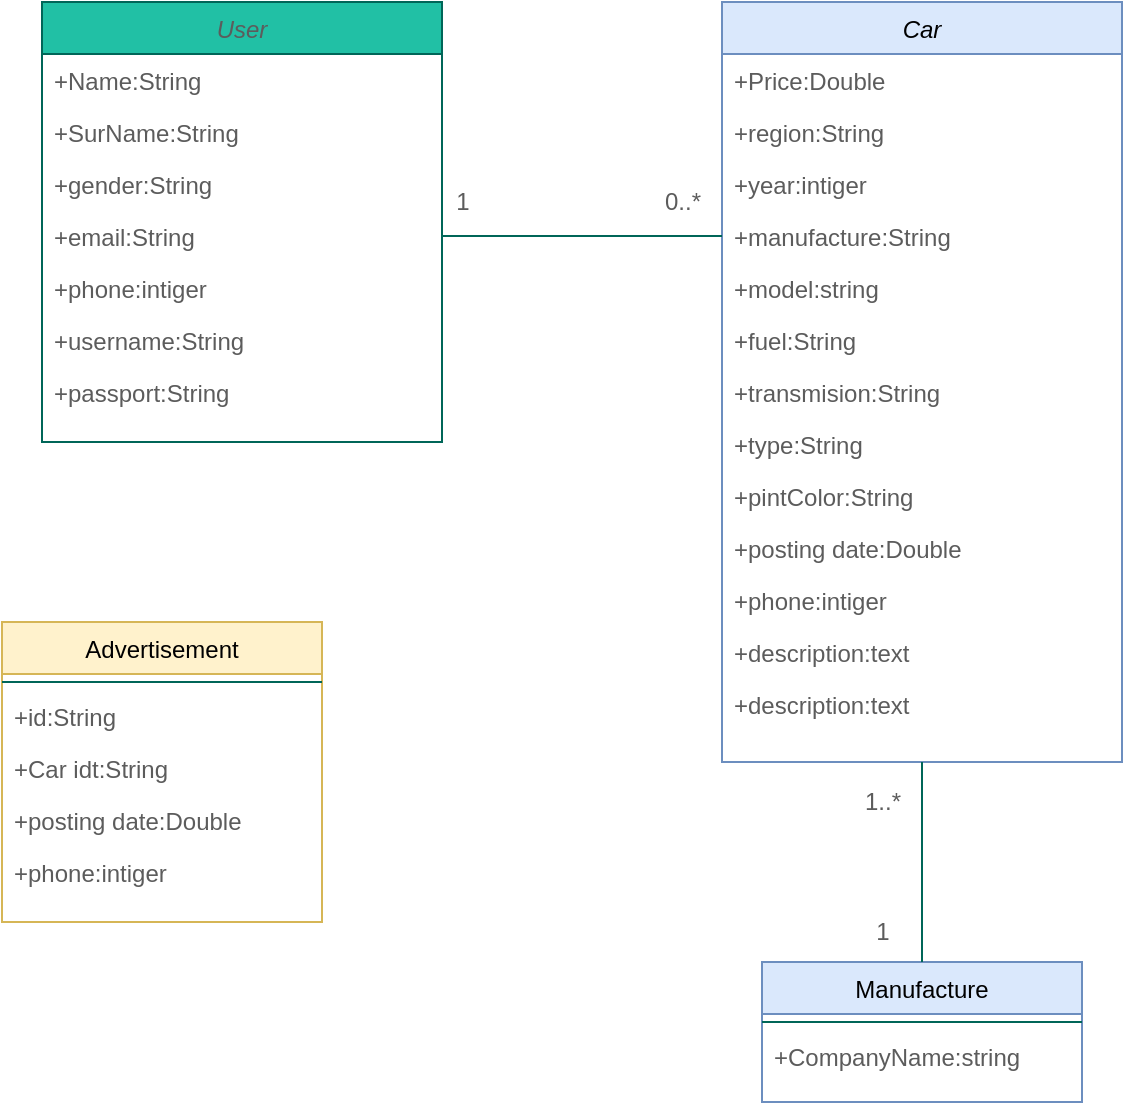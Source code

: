 <mxfile version="14.8.1" type="github">
  <diagram id="C5RBs43oDa-KdzZeNtuy" name="Page-1">
    <mxGraphModel dx="1038" dy="504" grid="1" gridSize="10" guides="1" tooltips="1" connect="1" arrows="1" fold="1" page="1" pageScale="1" pageWidth="827" pageHeight="1169" math="0" shadow="0">
      <root>
        <mxCell id="WIyWlLk6GJQsqaUBKTNV-0" />
        <mxCell id="WIyWlLk6GJQsqaUBKTNV-1" parent="WIyWlLk6GJQsqaUBKTNV-0" />
        <mxCell id="zkfFHV4jXpPFQw0GAbJ--0" value="User" style="swimlane;fontStyle=2;align=center;verticalAlign=top;childLayout=stackLayout;horizontal=1;startSize=26;horizontalStack=0;resizeParent=1;resizeLast=0;collapsible=1;marginBottom=0;rounded=0;shadow=0;strokeWidth=1;fillColor=#21C0A5;strokeColor=#006658;fontColor=#5C5C5C;" parent="WIyWlLk6GJQsqaUBKTNV-1" vertex="1">
          <mxGeometry x="180" y="120" width="200" height="220" as="geometry">
            <mxRectangle x="230" y="140" width="160" height="26" as="alternateBounds" />
          </mxGeometry>
        </mxCell>
        <mxCell id="zkfFHV4jXpPFQw0GAbJ--1" value="+Name:String" style="text;align=left;verticalAlign=top;spacingLeft=4;spacingRight=4;overflow=hidden;rotatable=0;points=[[0,0.5],[1,0.5]];portConstraint=eastwest;fontColor=#5C5C5C;" parent="zkfFHV4jXpPFQw0GAbJ--0" vertex="1">
          <mxGeometry y="26" width="200" height="26" as="geometry" />
        </mxCell>
        <mxCell id="fBqX43o_vClge8NW4Zcj-0" value="+SurName:String" style="text;align=left;verticalAlign=top;spacingLeft=4;spacingRight=4;overflow=hidden;rotatable=0;points=[[0,0.5],[1,0.5]];portConstraint=eastwest;fontColor=#5C5C5C;" vertex="1" parent="zkfFHV4jXpPFQw0GAbJ--0">
          <mxGeometry y="52" width="200" height="26" as="geometry" />
        </mxCell>
        <mxCell id="fBqX43o_vClge8NW4Zcj-1" value="+gender:String" style="text;align=left;verticalAlign=top;spacingLeft=4;spacingRight=4;overflow=hidden;rotatable=0;points=[[0,0.5],[1,0.5]];portConstraint=eastwest;fontColor=#5C5C5C;" vertex="1" parent="zkfFHV4jXpPFQw0GAbJ--0">
          <mxGeometry y="78" width="200" height="26" as="geometry" />
        </mxCell>
        <mxCell id="fBqX43o_vClge8NW4Zcj-3" value="+email:String" style="text;align=left;verticalAlign=top;spacingLeft=4;spacingRight=4;overflow=hidden;rotatable=0;points=[[0,0.5],[1,0.5]];portConstraint=eastwest;fontColor=#5C5C5C;" vertex="1" parent="zkfFHV4jXpPFQw0GAbJ--0">
          <mxGeometry y="104" width="200" height="26" as="geometry" />
        </mxCell>
        <mxCell id="fBqX43o_vClge8NW4Zcj-4" value="+phone:intiger" style="text;align=left;verticalAlign=top;spacingLeft=4;spacingRight=4;overflow=hidden;rotatable=0;points=[[0,0.5],[1,0.5]];portConstraint=eastwest;fontColor=#5C5C5C;" vertex="1" parent="zkfFHV4jXpPFQw0GAbJ--0">
          <mxGeometry y="130" width="200" height="26" as="geometry" />
        </mxCell>
        <mxCell id="fBqX43o_vClge8NW4Zcj-5" value="+username:String" style="text;align=left;verticalAlign=top;spacingLeft=4;spacingRight=4;overflow=hidden;rotatable=0;points=[[0,0.5],[1,0.5]];portConstraint=eastwest;fontColor=#5C5C5C;" vertex="1" parent="zkfFHV4jXpPFQw0GAbJ--0">
          <mxGeometry y="156" width="200" height="26" as="geometry" />
        </mxCell>
        <mxCell id="fBqX43o_vClge8NW4Zcj-6" value="+passport:String" style="text;align=left;verticalAlign=top;spacingLeft=4;spacingRight=4;overflow=hidden;rotatable=0;points=[[0,0.5],[1,0.5]];portConstraint=eastwest;fontColor=#5C5C5C;" vertex="1" parent="zkfFHV4jXpPFQw0GAbJ--0">
          <mxGeometry y="182" width="200" height="26" as="geometry" />
        </mxCell>
        <mxCell id="zkfFHV4jXpPFQw0GAbJ--6" value="Advertisement" style="swimlane;fontStyle=0;align=center;verticalAlign=top;childLayout=stackLayout;horizontal=1;startSize=26;horizontalStack=0;resizeParent=1;resizeLast=0;collapsible=1;marginBottom=0;rounded=0;shadow=0;strokeWidth=1;fillColor=#fff2cc;strokeColor=#d6b656;" parent="WIyWlLk6GJQsqaUBKTNV-1" vertex="1">
          <mxGeometry x="160" y="430" width="160" height="150" as="geometry">
            <mxRectangle x="130" y="380" width="160" height="26" as="alternateBounds" />
          </mxGeometry>
        </mxCell>
        <mxCell id="zkfFHV4jXpPFQw0GAbJ--9" value="" style="line;html=1;strokeWidth=1;align=left;verticalAlign=middle;spacingTop=-1;spacingLeft=3;spacingRight=3;rotatable=0;labelPosition=right;points=[];portConstraint=eastwest;fillColor=#21C0A5;strokeColor=#006658;fontColor=#5C5C5C;" parent="zkfFHV4jXpPFQw0GAbJ--6" vertex="1">
          <mxGeometry y="26" width="160" height="8" as="geometry" />
        </mxCell>
        <mxCell id="fBqX43o_vClge8NW4Zcj-22" value="+id:String" style="text;align=left;verticalAlign=top;spacingLeft=4;spacingRight=4;overflow=hidden;rotatable=0;points=[[0,0.5],[1,0.5]];portConstraint=eastwest;fontColor=#5C5C5C;" vertex="1" parent="zkfFHV4jXpPFQw0GAbJ--6">
          <mxGeometry y="34" width="160" height="26" as="geometry" />
        </mxCell>
        <mxCell id="fBqX43o_vClge8NW4Zcj-23" value="+Car idt:String" style="text;align=left;verticalAlign=top;spacingLeft=4;spacingRight=4;overflow=hidden;rotatable=0;points=[[0,0.5],[1,0.5]];portConstraint=eastwest;fontColor=#5C5C5C;" vertex="1" parent="zkfFHV4jXpPFQw0GAbJ--6">
          <mxGeometry y="60" width="160" height="26" as="geometry" />
        </mxCell>
        <mxCell id="fBqX43o_vClge8NW4Zcj-26" value="+posting date:Double" style="text;align=left;verticalAlign=top;spacingLeft=4;spacingRight=4;overflow=hidden;rotatable=0;points=[[0,0.5],[1,0.5]];portConstraint=eastwest;fontColor=#5C5C5C;" vertex="1" parent="zkfFHV4jXpPFQw0GAbJ--6">
          <mxGeometry y="86" width="160" height="26" as="geometry" />
        </mxCell>
        <mxCell id="fBqX43o_vClge8NW4Zcj-27" value="+phone:intiger" style="text;align=left;verticalAlign=top;spacingLeft=4;spacingRight=4;overflow=hidden;rotatable=0;points=[[0,0.5],[1,0.5]];portConstraint=eastwest;fontColor=#5C5C5C;" vertex="1" parent="zkfFHV4jXpPFQw0GAbJ--6">
          <mxGeometry y="112" width="160" height="26" as="geometry" />
        </mxCell>
        <mxCell id="zkfFHV4jXpPFQw0GAbJ--13" value="Manufacture" style="swimlane;fontStyle=0;align=center;verticalAlign=top;childLayout=stackLayout;horizontal=1;startSize=26;horizontalStack=0;resizeParent=1;resizeLast=0;collapsible=1;marginBottom=0;rounded=0;shadow=0;strokeWidth=1;fillColor=#dae8fc;strokeColor=#6c8ebf;" parent="WIyWlLk6GJQsqaUBKTNV-1" vertex="1">
          <mxGeometry x="540" y="600" width="160" height="70" as="geometry">
            <mxRectangle x="340" y="380" width="170" height="26" as="alternateBounds" />
          </mxGeometry>
        </mxCell>
        <mxCell id="zkfFHV4jXpPFQw0GAbJ--15" value="" style="line;html=1;strokeWidth=1;align=left;verticalAlign=middle;spacingTop=-1;spacingLeft=3;spacingRight=3;rotatable=0;labelPosition=right;points=[];portConstraint=eastwest;fillColor=#21C0A5;strokeColor=#006658;fontColor=#5C5C5C;" parent="zkfFHV4jXpPFQw0GAbJ--13" vertex="1">
          <mxGeometry y="26" width="160" height="8" as="geometry" />
        </mxCell>
        <mxCell id="fBqX43o_vClge8NW4Zcj-21" value="+CompanyName:string" style="text;align=left;verticalAlign=top;spacingLeft=4;spacingRight=4;overflow=hidden;rotatable=0;points=[[0,0.5],[1,0.5]];portConstraint=eastwest;fontColor=#5C5C5C;" vertex="1" parent="zkfFHV4jXpPFQw0GAbJ--13">
          <mxGeometry y="34" width="160" height="26" as="geometry" />
        </mxCell>
        <mxCell id="fBqX43o_vClge8NW4Zcj-7" value="Car" style="swimlane;fontStyle=2;align=center;verticalAlign=top;childLayout=stackLayout;horizontal=1;startSize=26;horizontalStack=0;resizeParent=1;resizeLast=0;collapsible=1;marginBottom=0;rounded=0;shadow=0;strokeWidth=1;fillColor=#dae8fc;strokeColor=#6c8ebf;" vertex="1" parent="WIyWlLk6GJQsqaUBKTNV-1">
          <mxGeometry x="520" y="120" width="200" height="380" as="geometry">
            <mxRectangle x="230" y="140" width="160" height="26" as="alternateBounds" />
          </mxGeometry>
        </mxCell>
        <mxCell id="fBqX43o_vClge8NW4Zcj-8" value="+Price:Double" style="text;align=left;verticalAlign=top;spacingLeft=4;spacingRight=4;overflow=hidden;rotatable=0;points=[[0,0.5],[1,0.5]];portConstraint=eastwest;fontColor=#5C5C5C;" vertex="1" parent="fBqX43o_vClge8NW4Zcj-7">
          <mxGeometry y="26" width="200" height="26" as="geometry" />
        </mxCell>
        <mxCell id="fBqX43o_vClge8NW4Zcj-9" value="+region:String    " style="text;align=left;verticalAlign=top;spacingLeft=4;spacingRight=4;overflow=hidden;rotatable=0;points=[[0,0.5],[1,0.5]];portConstraint=eastwest;fontColor=#5C5C5C;" vertex="1" parent="fBqX43o_vClge8NW4Zcj-7">
          <mxGeometry y="52" width="200" height="26" as="geometry" />
        </mxCell>
        <mxCell id="fBqX43o_vClge8NW4Zcj-10" value="+year:intiger" style="text;align=left;verticalAlign=top;spacingLeft=4;spacingRight=4;overflow=hidden;rotatable=0;points=[[0,0.5],[1,0.5]];portConstraint=eastwest;fontColor=#5C5C5C;" vertex="1" parent="fBqX43o_vClge8NW4Zcj-7">
          <mxGeometry y="78" width="200" height="26" as="geometry" />
        </mxCell>
        <mxCell id="fBqX43o_vClge8NW4Zcj-11" value="+manufacture:String" style="text;align=left;verticalAlign=top;spacingLeft=4;spacingRight=4;overflow=hidden;rotatable=0;points=[[0,0.5],[1,0.5]];portConstraint=eastwest;fontColor=#5C5C5C;" vertex="1" parent="fBqX43o_vClge8NW4Zcj-7">
          <mxGeometry y="104" width="200" height="26" as="geometry" />
        </mxCell>
        <mxCell id="fBqX43o_vClge8NW4Zcj-12" value="+model:string" style="text;align=left;verticalAlign=top;spacingLeft=4;spacingRight=4;overflow=hidden;rotatable=0;points=[[0,0.5],[1,0.5]];portConstraint=eastwest;fontColor=#5C5C5C;" vertex="1" parent="fBqX43o_vClge8NW4Zcj-7">
          <mxGeometry y="130" width="200" height="26" as="geometry" />
        </mxCell>
        <mxCell id="fBqX43o_vClge8NW4Zcj-13" value="+fuel:String" style="text;align=left;verticalAlign=top;spacingLeft=4;spacingRight=4;overflow=hidden;rotatable=0;points=[[0,0.5],[1,0.5]];portConstraint=eastwest;fontColor=#5C5C5C;" vertex="1" parent="fBqX43o_vClge8NW4Zcj-7">
          <mxGeometry y="156" width="200" height="26" as="geometry" />
        </mxCell>
        <mxCell id="fBqX43o_vClge8NW4Zcj-14" value="+transmision:String" style="text;align=left;verticalAlign=top;spacingLeft=4;spacingRight=4;overflow=hidden;rotatable=0;points=[[0,0.5],[1,0.5]];portConstraint=eastwest;fontColor=#5C5C5C;" vertex="1" parent="fBqX43o_vClge8NW4Zcj-7">
          <mxGeometry y="182" width="200" height="26" as="geometry" />
        </mxCell>
        <mxCell id="fBqX43o_vClge8NW4Zcj-15" value="+type:String" style="text;align=left;verticalAlign=top;spacingLeft=4;spacingRight=4;overflow=hidden;rotatable=0;points=[[0,0.5],[1,0.5]];portConstraint=eastwest;fontColor=#5C5C5C;" vertex="1" parent="fBqX43o_vClge8NW4Zcj-7">
          <mxGeometry y="208" width="200" height="26" as="geometry" />
        </mxCell>
        <mxCell id="fBqX43o_vClge8NW4Zcj-16" value="+pintColor:String" style="text;align=left;verticalAlign=top;spacingLeft=4;spacingRight=4;overflow=hidden;rotatable=0;points=[[0,0.5],[1,0.5]];portConstraint=eastwest;fontColor=#5C5C5C;" vertex="1" parent="fBqX43o_vClge8NW4Zcj-7">
          <mxGeometry y="234" width="200" height="26" as="geometry" />
        </mxCell>
        <mxCell id="fBqX43o_vClge8NW4Zcj-17" value="+posting date:Double" style="text;align=left;verticalAlign=top;spacingLeft=4;spacingRight=4;overflow=hidden;rotatable=0;points=[[0,0.5],[1,0.5]];portConstraint=eastwest;fontColor=#5C5C5C;" vertex="1" parent="fBqX43o_vClge8NW4Zcj-7">
          <mxGeometry y="260" width="200" height="26" as="geometry" />
        </mxCell>
        <mxCell id="fBqX43o_vClge8NW4Zcj-18" value="+phone:intiger" style="text;align=left;verticalAlign=top;spacingLeft=4;spacingRight=4;overflow=hidden;rotatable=0;points=[[0,0.5],[1,0.5]];portConstraint=eastwest;fontColor=#5C5C5C;" vertex="1" parent="fBqX43o_vClge8NW4Zcj-7">
          <mxGeometry y="286" width="200" height="26" as="geometry" />
        </mxCell>
        <mxCell id="fBqX43o_vClge8NW4Zcj-19" value="+description:text" style="text;align=left;verticalAlign=top;spacingLeft=4;spacingRight=4;overflow=hidden;rotatable=0;points=[[0,0.5],[1,0.5]];portConstraint=eastwest;fontColor=#5C5C5C;" vertex="1" parent="fBqX43o_vClge8NW4Zcj-7">
          <mxGeometry y="312" width="200" height="26" as="geometry" />
        </mxCell>
        <mxCell id="fBqX43o_vClge8NW4Zcj-20" value="+description:text" style="text;align=left;verticalAlign=top;spacingLeft=4;spacingRight=4;overflow=hidden;rotatable=0;points=[[0,0.5],[1,0.5]];portConstraint=eastwest;fontColor=#5C5C5C;" vertex="1" parent="fBqX43o_vClge8NW4Zcj-7">
          <mxGeometry y="338" width="200" height="26" as="geometry" />
        </mxCell>
        <mxCell id="fBqX43o_vClge8NW4Zcj-28" value="" style="endArrow=none;html=1;fontColor=#5C5C5C;strokeColor=#006658;fillColor=#21C0A5;exitX=1;exitY=0.5;exitDx=0;exitDy=0;entryX=0;entryY=0.5;entryDx=0;entryDy=0;" edge="1" parent="WIyWlLk6GJQsqaUBKTNV-1" source="fBqX43o_vClge8NW4Zcj-3" target="fBqX43o_vClge8NW4Zcj-11">
          <mxGeometry width="50" height="50" relative="1" as="geometry">
            <mxPoint x="414" y="240" as="sourcePoint" />
            <mxPoint x="464" y="190" as="targetPoint" />
          </mxGeometry>
        </mxCell>
        <mxCell id="fBqX43o_vClge8NW4Zcj-29" value="1" style="text;html=1;align=center;verticalAlign=middle;resizable=0;points=[];autosize=1;strokeColor=none;fontColor=#5C5C5C;" vertex="1" parent="WIyWlLk6GJQsqaUBKTNV-1">
          <mxGeometry x="380" y="210" width="20" height="20" as="geometry" />
        </mxCell>
        <mxCell id="fBqX43o_vClge8NW4Zcj-30" value="0..*" style="text;html=1;align=center;verticalAlign=middle;resizable=0;points=[];autosize=1;strokeColor=none;fontColor=#5C5C5C;" vertex="1" parent="WIyWlLk6GJQsqaUBKTNV-1">
          <mxGeometry x="485" y="210" width="30" height="20" as="geometry" />
        </mxCell>
        <mxCell id="fBqX43o_vClge8NW4Zcj-31" value="" style="endArrow=none;html=1;fontColor=#5C5C5C;strokeColor=#006658;fillColor=#21C0A5;entryX=0.5;entryY=1;entryDx=0;entryDy=0;exitX=0.5;exitY=0;exitDx=0;exitDy=0;" edge="1" parent="WIyWlLk6GJQsqaUBKTNV-1" source="zkfFHV4jXpPFQw0GAbJ--13" target="fBqX43o_vClge8NW4Zcj-7">
          <mxGeometry width="50" height="50" relative="1" as="geometry">
            <mxPoint x="619.5" y="570" as="sourcePoint" />
            <mxPoint x="619.5" y="530" as="targetPoint" />
          </mxGeometry>
        </mxCell>
        <mxCell id="fBqX43o_vClge8NW4Zcj-32" value="1..*" style="text;html=1;align=center;verticalAlign=middle;resizable=0;points=[];autosize=1;strokeColor=none;fontColor=#5C5C5C;" vertex="1" parent="WIyWlLk6GJQsqaUBKTNV-1">
          <mxGeometry x="585" y="510" width="30" height="20" as="geometry" />
        </mxCell>
        <mxCell id="fBqX43o_vClge8NW4Zcj-33" value="1" style="text;html=1;align=center;verticalAlign=middle;resizable=0;points=[];autosize=1;strokeColor=none;fontColor=#5C5C5C;" vertex="1" parent="WIyWlLk6GJQsqaUBKTNV-1">
          <mxGeometry x="590" y="575" width="20" height="20" as="geometry" />
        </mxCell>
      </root>
    </mxGraphModel>
  </diagram>
</mxfile>
